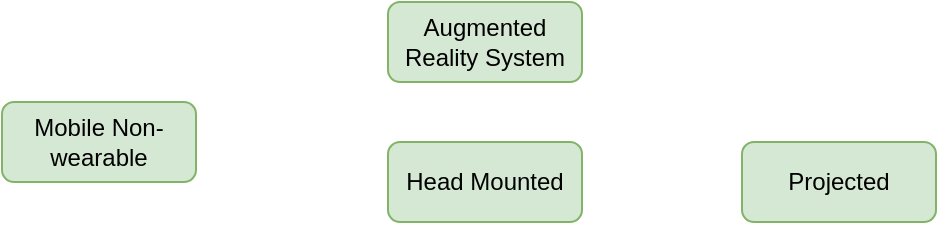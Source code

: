 <mxfile version="10.8.9" type="github"><diagram id="5TIKYM5dXn2SGyg6p6yH" name="Page-1"><mxGraphModel dx="2034" dy="1115" grid="1" gridSize="10" guides="1" tooltips="1" connect="1" arrows="1" fold="1" page="1" pageScale="1" pageWidth="827" pageHeight="1169" math="0" shadow="0"><root><mxCell id="0"/><mxCell id="1" parent="0"/><mxCell id="CAWZZHjb0KEW7NAQgctz-1" value="Augmented Reality System" style="rounded=1;whiteSpace=wrap;html=1;fillColor=#d5e8d4;strokeColor=#82b366;" vertex="1" parent="1"><mxGeometry x="353" y="40" width="97" height="40" as="geometry"/></mxCell><mxCell id="CAWZZHjb0KEW7NAQgctz-2" value="Head Mounted" style="rounded=1;whiteSpace=wrap;html=1;fillColor=#d5e8d4;strokeColor=#82b366;" vertex="1" parent="1"><mxGeometry x="353" y="110" width="97" height="40" as="geometry"/></mxCell><mxCell id="CAWZZHjb0KEW7NAQgctz-3" value="Mobile Non-wearable" style="rounded=1;whiteSpace=wrap;html=1;fillColor=#d5e8d4;strokeColor=#82b366;" vertex="1" parent="1"><mxGeometry x="160" y="90" width="97" height="40" as="geometry"/></mxCell><mxCell id="CAWZZHjb0KEW7NAQgctz-4" value="Projected" style="rounded=1;whiteSpace=wrap;html=1;fillColor=#d5e8d4;strokeColor=#82b366;" vertex="1" parent="1"><mxGeometry x="530" y="110" width="97" height="40" as="geometry"/></mxCell></root></mxGraphModel></diagram></mxfile>